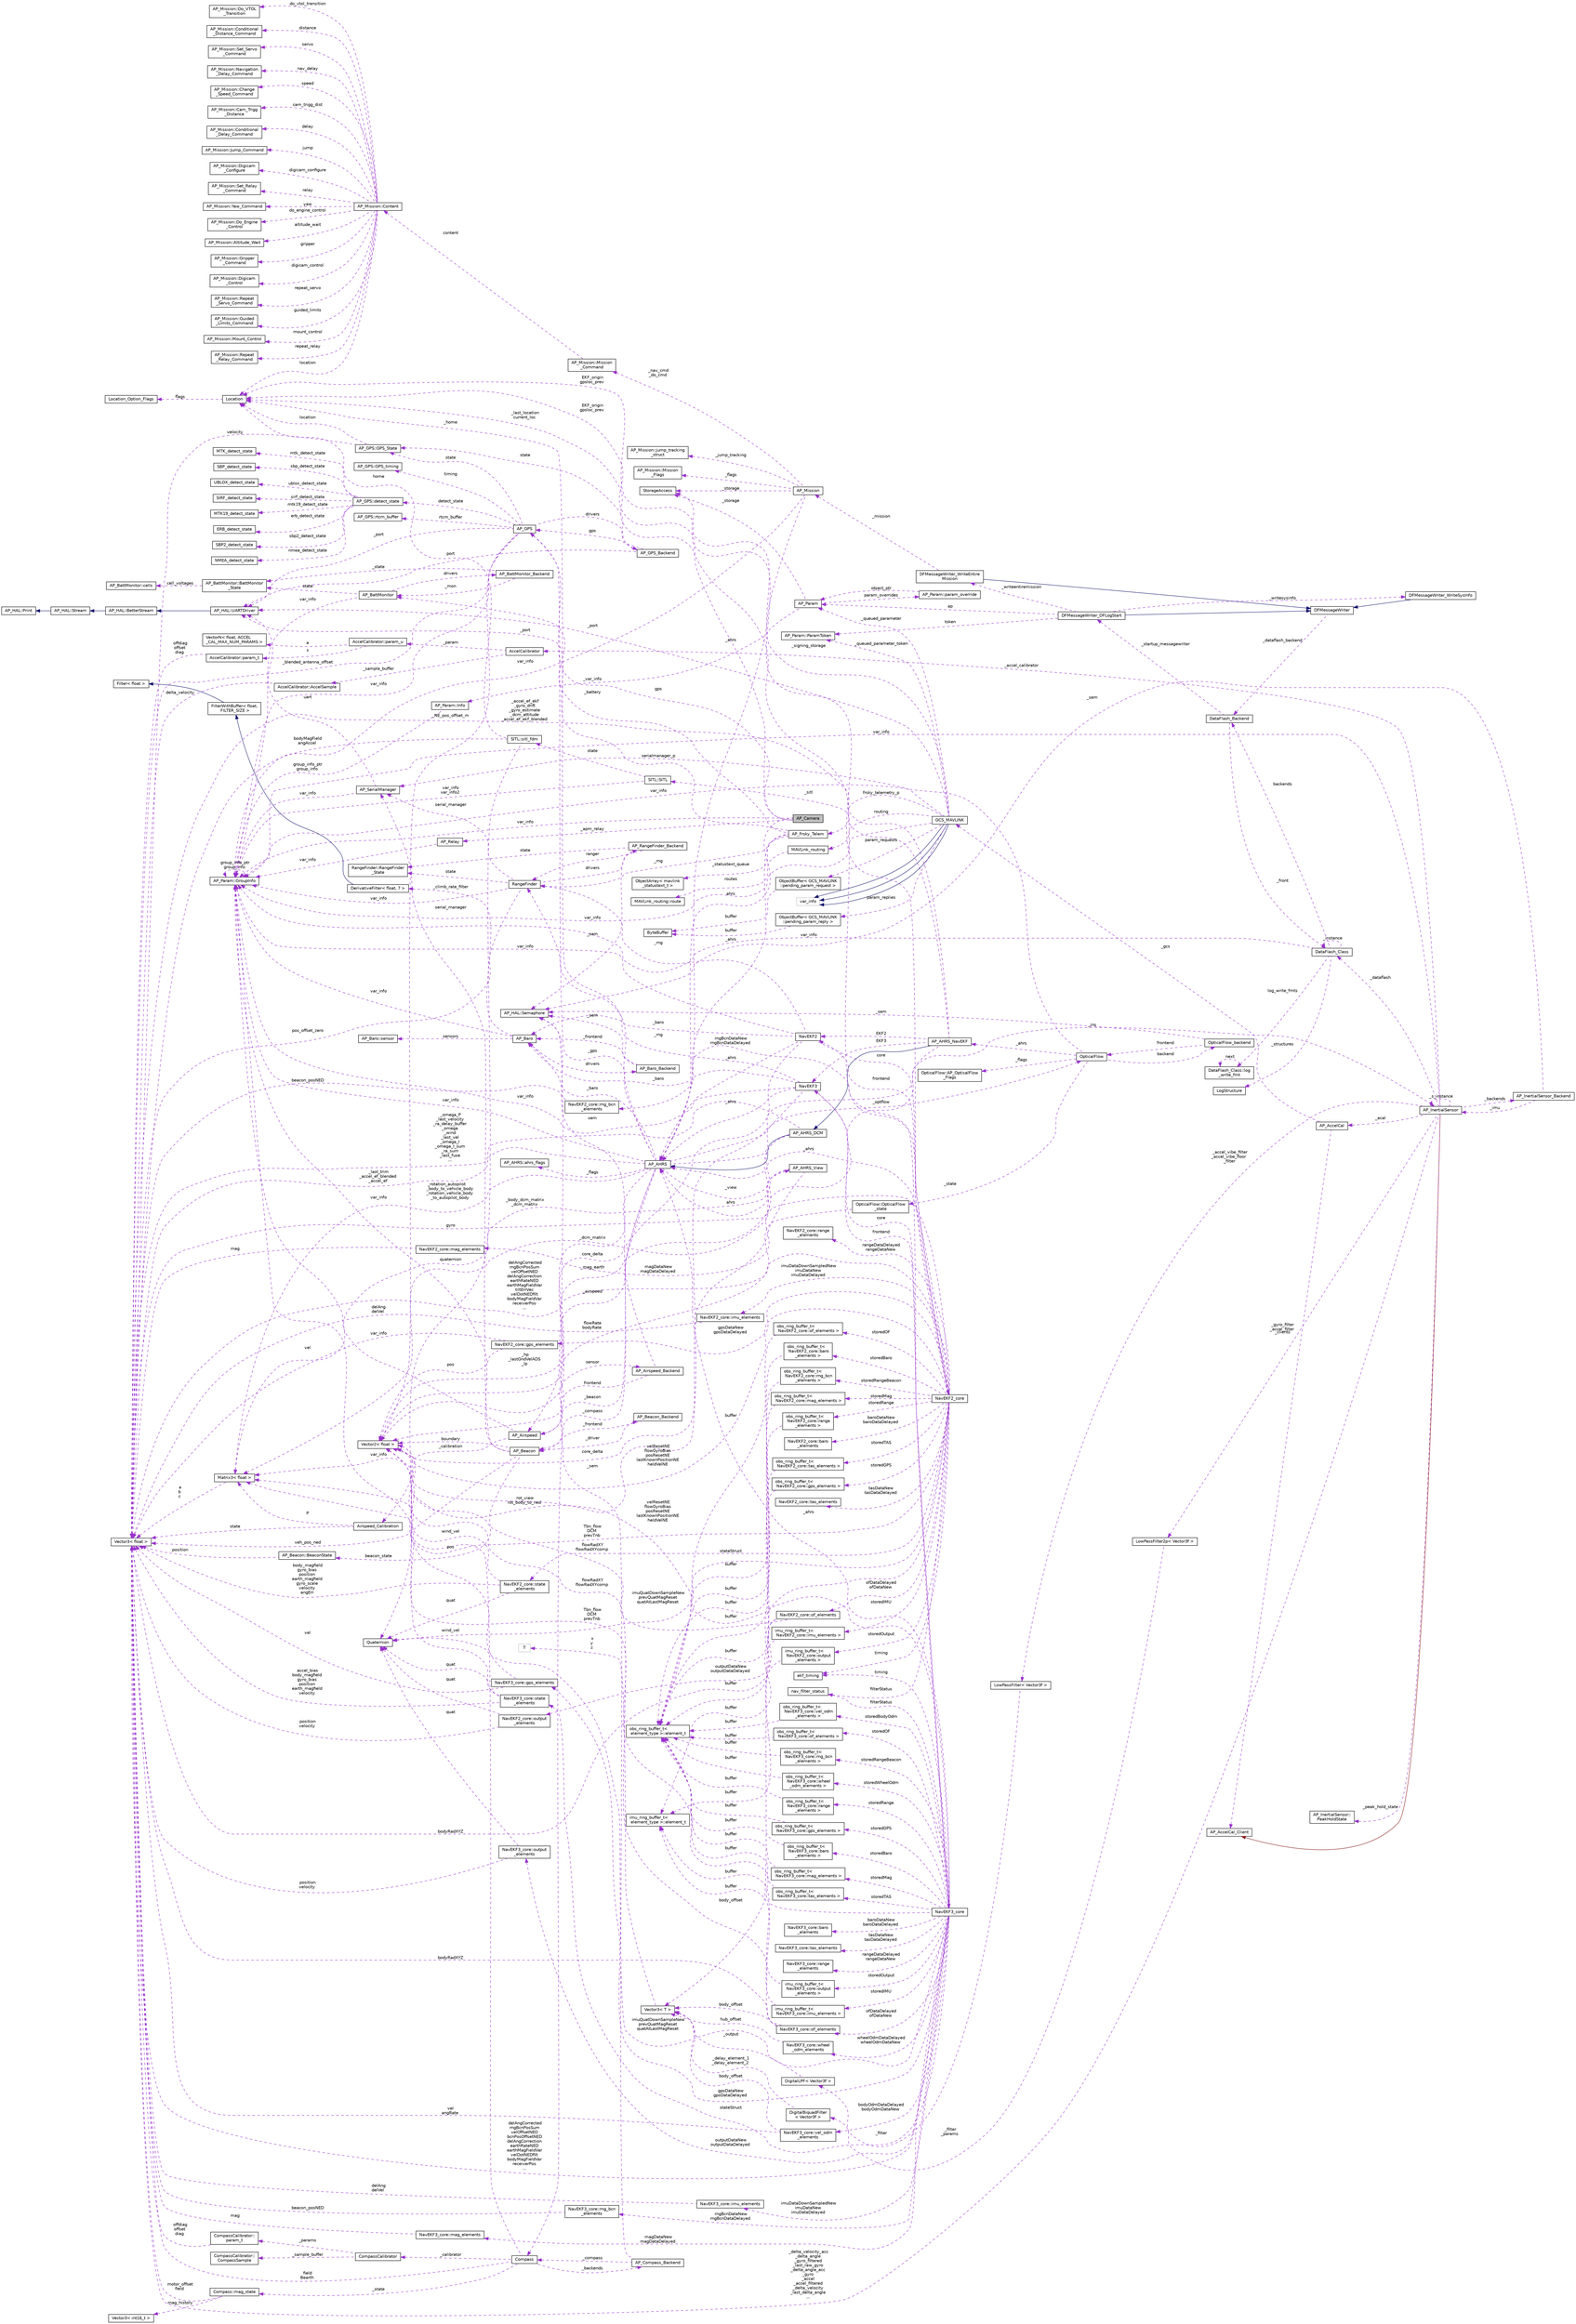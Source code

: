 digraph "AP_Camera"
{
 // INTERACTIVE_SVG=YES
  edge [fontname="Helvetica",fontsize="10",labelfontname="Helvetica",labelfontsize="10"];
  node [fontname="Helvetica",fontsize="10",shape=record];
  rankdir="LR";
  Node1 [label="AP_Camera",height=0.2,width=0.4,color="black", fillcolor="grey75", style="filled", fontcolor="black"];
  Node2 -> Node1 [dir="back",color="darkorchid3",fontsize="10",style="dashed",label=" var_info" ,fontname="Helvetica"];
  Node2 [label="AP_Param::GroupInfo",height=0.2,width=0.4,color="black", fillcolor="white", style="filled",URL="$structAP__Param_1_1GroupInfo.html"];
  Node2 -> Node2 [dir="back",color="darkorchid3",fontsize="10",style="dashed",label=" group_info_ptr\ngroup_info" ,fontname="Helvetica"];
  Node3 -> Node1 [dir="back",color="darkorchid3",fontsize="10",style="dashed",label=" ahrs" ,fontname="Helvetica"];
  Node3 [label="AP_AHRS",height=0.2,width=0.4,color="black", fillcolor="white", style="filled",URL="$classAP__AHRS.html"];
  Node4 -> Node3 [dir="back",color="darkorchid3",fontsize="10",style="dashed",label=" _rotation_autopilot\l_body_to_vehicle_body\n_rotation_vehicle_body\l_to_autopilot_body" ,fontname="Helvetica"];
  Node4 [label="Matrix3\< float \>",height=0.2,width=0.4,color="black", fillcolor="white", style="filled",URL="$classMatrix3.html"];
  Node5 -> Node4 [dir="back",color="darkorchid3",fontsize="10",style="dashed",label=" a\nb\nc" ,fontname="Helvetica"];
  Node5 [label="Vector3\< float \>",height=0.2,width=0.4,color="black", fillcolor="white", style="filled",URL="$classVector3.html"];
  Node6 -> Node3 [dir="back",color="darkorchid3",fontsize="10",style="dashed",label=" _flags" ,fontname="Helvetica"];
  Node6 [label="AP_AHRS::ahrs_flags",height=0.2,width=0.4,color="black", fillcolor="white", style="filled",URL="$structAP__AHRS_1_1ahrs__flags.html"];
  Node7 -> Node3 [dir="back",color="darkorchid3",fontsize="10",style="dashed",label=" _baro" ,fontname="Helvetica"];
  Node7 [label="AP_Baro",height=0.2,width=0.4,color="black", fillcolor="white", style="filled",URL="$classAP__Baro.html"];
  Node8 -> Node7 [dir="back",color="darkorchid3",fontsize="10",style="dashed",label=" sensors" ,fontname="Helvetica"];
  Node8 [label="AP_Baro::sensor",height=0.2,width=0.4,color="black", fillcolor="white", style="filled",URL="$structAP__Baro_1_1sensor.html"];
  Node9 -> Node7 [dir="back",color="darkorchid3",fontsize="10",style="dashed",label=" _climb_rate_filter" ,fontname="Helvetica"];
  Node9 [label="DerivativeFilter\< float, 7 \>",height=0.2,width=0.4,color="black", fillcolor="white", style="filled",URL="$classDerivativeFilter.html"];
  Node10 -> Node9 [dir="back",color="midnightblue",fontsize="10",style="solid",fontname="Helvetica"];
  Node10 [label="FilterWithBuffer\< float,\l FILTER_SIZE \>",height=0.2,width=0.4,color="black", fillcolor="white", style="filled",URL="$classFilterWithBuffer.html"];
  Node11 -> Node10 [dir="back",color="midnightblue",fontsize="10",style="solid",fontname="Helvetica"];
  Node11 [label="Filter\< float \>",height=0.2,width=0.4,color="black", fillcolor="white", style="filled",URL="$classFilter.html"];
  Node2 -> Node7 [dir="back",color="darkorchid3",fontsize="10",style="dashed",label=" var_info" ,fontname="Helvetica"];
  Node12 -> Node7 [dir="back",color="darkorchid3",fontsize="10",style="dashed",label=" drivers" ,fontname="Helvetica"];
  Node12 [label="AP_Baro_Backend",height=0.2,width=0.4,color="black", fillcolor="white", style="filled",URL="$classAP__Baro__Backend.html"];
  Node7 -> Node12 [dir="back",color="darkorchid3",fontsize="10",style="dashed",label=" _frontend" ,fontname="Helvetica"];
  Node13 -> Node12 [dir="back",color="darkorchid3",fontsize="10",style="dashed",label=" _sem" ,fontname="Helvetica"];
  Node13 [label="AP_HAL::Semaphore",height=0.2,width=0.4,color="black", fillcolor="white", style="filled",URL="$classAP__HAL_1_1Semaphore.html"];
  Node14 -> Node3 [dir="back",color="darkorchid3",fontsize="10",style="dashed",label=" _optflow" ,fontname="Helvetica"];
  Node14 [label="OpticalFlow",height=0.2,width=0.4,color="black", fillcolor="white", style="filled",URL="$classOpticalFlow.html"];
  Node15 -> Node14 [dir="back",color="darkorchid3",fontsize="10",style="dashed",label=" _ahrs" ,fontname="Helvetica"];
  Node15 [label="AP_AHRS_NavEKF",height=0.2,width=0.4,color="black", fillcolor="white", style="filled",URL="$classAP__AHRS__NavEKF.html"];
  Node16 -> Node15 [dir="back",color="midnightblue",fontsize="10",style="solid",fontname="Helvetica"];
  Node16 [label="AP_AHRS_DCM",height=0.2,width=0.4,color="black", fillcolor="white", style="filled",URL="$classAP__AHRS__DCM.html"];
  Node3 -> Node16 [dir="back",color="midnightblue",fontsize="10",style="solid",fontname="Helvetica"];
  Node4 -> Node16 [dir="back",color="darkorchid3",fontsize="10",style="dashed",label=" _body_dcm_matrix\n_dcm_matrix" ,fontname="Helvetica"];
  Node5 -> Node16 [dir="back",color="darkorchid3",fontsize="10",style="dashed",label=" _omega_P\n_last_velocity\n_ra_delay_buffer\n_omega\n_wind\n_last_vel\n_omega_I\n_omega_I_sum\n_ra_sum\n_last_fuse\n..." ,fontname="Helvetica"];
  Node17 -> Node16 [dir="back",color="darkorchid3",fontsize="10",style="dashed",label=" _mag_earth" ,fontname="Helvetica"];
  Node17 [label="Vector2\< float \>",height=0.2,width=0.4,color="black", fillcolor="white", style="filled",URL="$structVector2.html"];
  Node4 -> Node15 [dir="back",color="darkorchid3",fontsize="10",style="dashed",label=" _dcm_matrix" ,fontname="Helvetica"];
  Node18 -> Node15 [dir="back",color="darkorchid3",fontsize="10",style="dashed",label=" EKF2" ,fontname="Helvetica"];
  Node18 [label="NavEKF2",height=0.2,width=0.4,color="black", fillcolor="white", style="filled",URL="$classNavEKF2.html"];
  Node7 -> Node18 [dir="back",color="darkorchid3",fontsize="10",style="dashed",label=" _baro" ,fontname="Helvetica"];
  Node2 -> Node18 [dir="back",color="darkorchid3",fontsize="10",style="dashed",label=" var_info" ,fontname="Helvetica"];
  Node17 -> Node18 [dir="back",color="darkorchid3",fontsize="10",style="dashed",label=" core_delta" ,fontname="Helvetica"];
  Node19 -> Node18 [dir="back",color="darkorchid3",fontsize="10",style="dashed",label=" _rng" ,fontname="Helvetica"];
  Node19 [label="RangeFinder",height=0.2,width=0.4,color="black", fillcolor="white", style="filled",URL="$classRangeFinder.html"];
  Node20 -> Node19 [dir="back",color="darkorchid3",fontsize="10",style="dashed",label=" serial_manager" ,fontname="Helvetica"];
  Node20 [label="AP_SerialManager",height=0.2,width=0.4,color="black", fillcolor="white", style="filled",URL="$classAP__SerialManager.html"];
  Node21 -> Node20 [dir="back",color="darkorchid3",fontsize="10",style="dashed",label=" uart" ,fontname="Helvetica"];
  Node21 [label="AP_HAL::UARTDriver",height=0.2,width=0.4,color="black", fillcolor="white", style="filled",URL="$classAP__HAL_1_1UARTDriver.html"];
  Node22 -> Node21 [dir="back",color="midnightblue",fontsize="10",style="solid",fontname="Helvetica"];
  Node22 [label="AP_HAL::BetterStream",height=0.2,width=0.4,color="black", fillcolor="white", style="filled",URL="$classAP__HAL_1_1BetterStream.html"];
  Node23 -> Node22 [dir="back",color="midnightblue",fontsize="10",style="solid",fontname="Helvetica"];
  Node23 [label="AP_HAL::Stream",height=0.2,width=0.4,color="black", fillcolor="white", style="filled",URL="$classAP__HAL_1_1Stream.html"];
  Node24 -> Node23 [dir="back",color="midnightblue",fontsize="10",style="solid",fontname="Helvetica"];
  Node24 [label="AP_HAL::Print",height=0.2,width=0.4,color="black", fillcolor="white", style="filled",URL="$classAP__HAL_1_1Print.html"];
  Node2 -> Node20 [dir="back",color="darkorchid3",fontsize="10",style="dashed",label=" var_info" ,fontname="Helvetica"];
  Node25 -> Node19 [dir="back",color="darkorchid3",fontsize="10",style="dashed",label=" state" ,fontname="Helvetica"];
  Node25 [label="RangeFinder::RangeFinder\l_State",height=0.2,width=0.4,color="black", fillcolor="white", style="filled",URL="$structRangeFinder_1_1RangeFinder__State.html"];
  Node2 -> Node19 [dir="back",color="darkorchid3",fontsize="10",style="dashed",label=" var_info" ,fontname="Helvetica"];
  Node5 -> Node19 [dir="back",color="darkorchid3",fontsize="10",style="dashed",label=" pos_offset_zero" ,fontname="Helvetica"];
  Node26 -> Node19 [dir="back",color="darkorchid3",fontsize="10",style="dashed",label=" drivers" ,fontname="Helvetica"];
  Node26 [label="AP_RangeFinder_Backend",height=0.2,width=0.4,color="black", fillcolor="white", style="filled",URL="$classAP__RangeFinder__Backend.html"];
  Node25 -> Node26 [dir="back",color="darkorchid3",fontsize="10",style="dashed",label=" state" ,fontname="Helvetica"];
  Node13 -> Node26 [dir="back",color="darkorchid3",fontsize="10",style="dashed",label=" _sem" ,fontname="Helvetica"];
  Node19 -> Node26 [dir="back",color="darkorchid3",fontsize="10",style="dashed",label=" ranger" ,fontname="Helvetica"];
  Node3 -> Node18 [dir="back",color="darkorchid3",fontsize="10",style="dashed",label=" _ahrs" ,fontname="Helvetica"];
  Node27 -> Node18 [dir="back",color="darkorchid3",fontsize="10",style="dashed",label=" core" ,fontname="Helvetica"];
  Node27 [label="NavEKF2_core",height=0.2,width=0.4,color="black", fillcolor="white", style="filled",URL="$classNavEKF2__core.html"];
  Node28 -> Node27 [dir="back",color="darkorchid3",fontsize="10",style="dashed",label=" magDataNew\nmagDataDelayed" ,fontname="Helvetica"];
  Node28 [label="NavEKF2_core::mag_elements",height=0.2,width=0.4,color="black", fillcolor="white", style="filled",URL="$structNavEKF2__core_1_1mag__elements.html"];
  Node5 -> Node28 [dir="back",color="darkorchid3",fontsize="10",style="dashed",label=" mag" ,fontname="Helvetica"];
  Node4 -> Node27 [dir="back",color="darkorchid3",fontsize="10",style="dashed",label=" Tbn_flow\nDCM\nprevTnb" ,fontname="Helvetica"];
  Node18 -> Node27 [dir="back",color="darkorchid3",fontsize="10",style="dashed",label=" frontend" ,fontname="Helvetica"];
  Node29 -> Node27 [dir="back",color="darkorchid3",fontsize="10",style="dashed",label=" baroDataNew\nbaroDataDelayed" ,fontname="Helvetica"];
  Node29 [label="NavEKF2_core::baro\l_elements",height=0.2,width=0.4,color="black", fillcolor="white", style="filled",URL="$structNavEKF2__core_1_1baro__elements.html"];
  Node30 -> Node27 [dir="back",color="darkorchid3",fontsize="10",style="dashed",label=" storedIMU" ,fontname="Helvetica"];
  Node30 [label="imu_ring_buffer_t\<\l NavEKF2_core::imu_elements \>",height=0.2,width=0.4,color="black", fillcolor="white", style="filled",URL="$classimu__ring__buffer__t.html"];
  Node31 -> Node30 [dir="back",color="darkorchid3",fontsize="10",style="dashed",label=" buffer" ,fontname="Helvetica"];
  Node31 [label="imu_ring_buffer_t\<\l element_type \>::element_t",height=0.2,width=0.4,color="black", fillcolor="white", style="filled",URL="$structimu__ring__buffer__t_1_1element__t.html"];
  Node32 -> Node27 [dir="back",color="darkorchid3",fontsize="10",style="dashed",label=" rngBcnDataNew\nrngBcnDataDelayed" ,fontname="Helvetica"];
  Node32 [label="NavEKF2_core::rng_bcn\l_elements",height=0.2,width=0.4,color="black", fillcolor="white", style="filled",URL="$structNavEKF2__core_1_1rng__bcn__elements.html"];
  Node5 -> Node32 [dir="back",color="darkorchid3",fontsize="10",style="dashed",label=" beacon_posNED" ,fontname="Helvetica"];
  Node33 -> Node27 [dir="back",color="darkorchid3",fontsize="10",style="dashed",label=" ofDataDelayed\nofDataNew" ,fontname="Helvetica"];
  Node33 [label="NavEKF2_core::of_elements",height=0.2,width=0.4,color="black", fillcolor="white", style="filled",URL="$structNavEKF2__core_1_1of__elements.html"];
  Node5 -> Node33 [dir="back",color="darkorchid3",fontsize="10",style="dashed",label=" bodyRadXYZ" ,fontname="Helvetica"];
  Node34 -> Node33 [dir="back",color="darkorchid3",fontsize="10",style="dashed",label=" body_offset" ,fontname="Helvetica"];
  Node34 [label="Vector3\< T \>",height=0.2,width=0.4,color="black", fillcolor="white", style="filled",URL="$classVector3.html"];
  Node35 -> Node34 [dir="back",color="darkorchid3",fontsize="10",style="dashed",label=" x\ny\nz" ,fontname="Helvetica"];
  Node35 [label="T",height=0.2,width=0.4,color="grey75", fillcolor="white", style="filled"];
  Node17 -> Node33 [dir="back",color="darkorchid3",fontsize="10",style="dashed",label=" flowRadXY\nflowRadXYcomp" ,fontname="Helvetica"];
  Node36 -> Node27 [dir="back",color="darkorchid3",fontsize="10",style="dashed",label=" storedGPS" ,fontname="Helvetica"];
  Node36 [label="obs_ring_buffer_t\<\l NavEKF2_core::gps_elements \>",height=0.2,width=0.4,color="black", fillcolor="white", style="filled",URL="$classobs__ring__buffer__t.html"];
  Node37 -> Node36 [dir="back",color="darkorchid3",fontsize="10",style="dashed",label=" buffer" ,fontname="Helvetica"];
  Node37 [label="obs_ring_buffer_t\<\l element_type \>::element_t",height=0.2,width=0.4,color="black", fillcolor="white", style="filled",URL="$structobs__ring__buffer__t_1_1element__t.html"];
  Node38 -> Node27 [dir="back",color="darkorchid3",fontsize="10",style="dashed",label=" timing" ,fontname="Helvetica"];
  Node38 [label="ekf_timing",height=0.2,width=0.4,color="black", fillcolor="white", style="filled",URL="$structekf__timing.html"];
  Node39 -> Node27 [dir="back",color="darkorchid3",fontsize="10",style="dashed",label=" tasDataNew\ntasDataDelayed" ,fontname="Helvetica"];
  Node39 [label="NavEKF2_core::tas_elements",height=0.2,width=0.4,color="black", fillcolor="white", style="filled",URL="$structNavEKF2__core_1_1tas__elements.html"];
  Node40 -> Node27 [dir="back",color="darkorchid3",fontsize="10",style="dashed",label=" imuQuatDownSampleNew\nprevQuatMagReset\nquatAtLastMagReset" ,fontname="Helvetica"];
  Node40 [label="Quaternion",height=0.2,width=0.4,color="black", fillcolor="white", style="filled",URL="$classQuaternion.html"];
  Node41 -> Node27 [dir="back",color="darkorchid3",fontsize="10",style="dashed",label=" stateStruct" ,fontname="Helvetica"];
  Node41 [label="NavEKF2_core::state\l_elements",height=0.2,width=0.4,color="black", fillcolor="white", style="filled",URL="$structNavEKF2__core_1_1state__elements.html"];
  Node40 -> Node41 [dir="back",color="darkorchid3",fontsize="10",style="dashed",label=" quat" ,fontname="Helvetica"];
  Node5 -> Node41 [dir="back",color="darkorchid3",fontsize="10",style="dashed",label=" body_magfield\ngyro_bias\nposition\nearth_magfield\ngyro_scale\nvelocity\nangErr" ,fontname="Helvetica"];
  Node17 -> Node41 [dir="back",color="darkorchid3",fontsize="10",style="dashed",label=" wind_vel" ,fontname="Helvetica"];
  Node42 -> Node27 [dir="back",color="darkorchid3",fontsize="10",style="dashed",label=" storedOF" ,fontname="Helvetica"];
  Node42 [label="obs_ring_buffer_t\<\l NavEKF2_core::of_elements \>",height=0.2,width=0.4,color="black", fillcolor="white", style="filled",URL="$classobs__ring__buffer__t.html"];
  Node37 -> Node42 [dir="back",color="darkorchid3",fontsize="10",style="dashed",label=" buffer" ,fontname="Helvetica"];
  Node43 -> Node27 [dir="back",color="darkorchid3",fontsize="10",style="dashed",label=" imuDataDownSampledNew\nimuDataNew\nimuDataDelayed" ,fontname="Helvetica"];
  Node43 [label="NavEKF2_core::imu_elements",height=0.2,width=0.4,color="black", fillcolor="white", style="filled",URL="$structNavEKF2__core_1_1imu__elements.html"];
  Node5 -> Node43 [dir="back",color="darkorchid3",fontsize="10",style="dashed",label=" delAng\ndelVel" ,fontname="Helvetica"];
  Node5 -> Node27 [dir="back",color="darkorchid3",fontsize="10",style="dashed",label=" delAngCorrected\nrngBcnPosSum\nvelOffsetNED\ndelAngCorrection\nearthRateNED\nearthMagFieldVar\ntiltErrVec\nvelDotNEDfilt\nbodyMagFieldVar\nreceiverPos\n..." ,fontname="Helvetica"];
  Node44 -> Node27 [dir="back",color="darkorchid3",fontsize="10",style="dashed",label=" filterStatus" ,fontname="Helvetica"];
  Node44 [label="nav_filter_status",height=0.2,width=0.4,color="black", fillcolor="white", style="filled",URL="$unionnav__filter__status.html"];
  Node45 -> Node27 [dir="back",color="darkorchid3",fontsize="10",style="dashed",label=" outputDataNew\noutputDataDelayed" ,fontname="Helvetica"];
  Node45 [label="NavEKF2_core::output\l_elements",height=0.2,width=0.4,color="black", fillcolor="white", style="filled",URL="$structNavEKF2__core_1_1output__elements.html"];
  Node40 -> Node45 [dir="back",color="darkorchid3",fontsize="10",style="dashed",label=" quat" ,fontname="Helvetica"];
  Node5 -> Node45 [dir="back",color="darkorchid3",fontsize="10",style="dashed",label=" position\nvelocity" ,fontname="Helvetica"];
  Node46 -> Node27 [dir="back",color="darkorchid3",fontsize="10",style="dashed",label=" gpsDataNew\ngpsDataDelayed" ,fontname="Helvetica"];
  Node46 [label="NavEKF2_core::gps_elements",height=0.2,width=0.4,color="black", fillcolor="white", style="filled",URL="$structNavEKF2__core_1_1gps__elements.html"];
  Node5 -> Node46 [dir="back",color="darkorchid3",fontsize="10",style="dashed",label=" vel" ,fontname="Helvetica"];
  Node17 -> Node46 [dir="back",color="darkorchid3",fontsize="10",style="dashed",label=" pos" ,fontname="Helvetica"];
  Node17 -> Node27 [dir="back",color="darkorchid3",fontsize="10",style="dashed",label=" velResetNE\nflowGyroBias\nposResetNE\nlastKnownPositionNE\nheldVelNE" ,fontname="Helvetica"];
  Node47 -> Node27 [dir="back",color="darkorchid3",fontsize="10",style="dashed",label=" storedBaro" ,fontname="Helvetica"];
  Node47 [label="obs_ring_buffer_t\<\l NavEKF2_core::baro\l_elements \>",height=0.2,width=0.4,color="black", fillcolor="white", style="filled",URL="$classobs__ring__buffer__t.html"];
  Node37 -> Node47 [dir="back",color="darkorchid3",fontsize="10",style="dashed",label=" buffer" ,fontname="Helvetica"];
  Node48 -> Node27 [dir="back",color="darkorchid3",fontsize="10",style="dashed",label=" storedRangeBeacon" ,fontname="Helvetica"];
  Node48 [label="obs_ring_buffer_t\<\l NavEKF2_core::rng_bcn\l_elements \>",height=0.2,width=0.4,color="black", fillcolor="white", style="filled",URL="$classobs__ring__buffer__t.html"];
  Node37 -> Node48 [dir="back",color="darkorchid3",fontsize="10",style="dashed",label=" buffer" ,fontname="Helvetica"];
  Node49 -> Node27 [dir="back",color="darkorchid3",fontsize="10",style="dashed",label=" storedRange" ,fontname="Helvetica"];
  Node49 [label="obs_ring_buffer_t\<\l NavEKF2_core::range\l_elements \>",height=0.2,width=0.4,color="black", fillcolor="white", style="filled",URL="$classobs__ring__buffer__t.html"];
  Node37 -> Node49 [dir="back",color="darkorchid3",fontsize="10",style="dashed",label=" buffer" ,fontname="Helvetica"];
  Node50 -> Node27 [dir="back",color="darkorchid3",fontsize="10",style="dashed",label=" storedTAS" ,fontname="Helvetica"];
  Node50 [label="obs_ring_buffer_t\<\l NavEKF2_core::tas_elements \>",height=0.2,width=0.4,color="black", fillcolor="white", style="filled",URL="$classobs__ring__buffer__t.html"];
  Node37 -> Node50 [dir="back",color="darkorchid3",fontsize="10",style="dashed",label=" buffer" ,fontname="Helvetica"];
  Node3 -> Node27 [dir="back",color="darkorchid3",fontsize="10",style="dashed",label=" _ahrs" ,fontname="Helvetica"];
  Node51 -> Node27 [dir="back",color="darkorchid3",fontsize="10",style="dashed",label=" storedMag" ,fontname="Helvetica"];
  Node51 [label="obs_ring_buffer_t\<\l NavEKF2_core::mag_elements \>",height=0.2,width=0.4,color="black", fillcolor="white", style="filled",URL="$classobs__ring__buffer__t.html"];
  Node37 -> Node51 [dir="back",color="darkorchid3",fontsize="10",style="dashed",label=" buffer" ,fontname="Helvetica"];
  Node52 -> Node27 [dir="back",color="darkorchid3",fontsize="10",style="dashed",label=" rangeDataDelayed\nrangeDataNew" ,fontname="Helvetica"];
  Node52 [label="NavEKF2_core::range\l_elements",height=0.2,width=0.4,color="black", fillcolor="white", style="filled",URL="$structNavEKF2__core_1_1range__elements.html"];
  Node53 -> Node27 [dir="back",color="darkorchid3",fontsize="10",style="dashed",label=" EKF_origin\ngpsloc_prev" ,fontname="Helvetica"];
  Node53 [label="Location",height=0.2,width=0.4,color="black", fillcolor="white", style="filled",URL="$structLocation.html"];
  Node54 -> Node53 [dir="back",color="darkorchid3",fontsize="10",style="dashed",label=" flags" ,fontname="Helvetica"];
  Node54 [label="Location_Option_Flags",height=0.2,width=0.4,color="black", fillcolor="white", style="filled",URL="$structLocation__Option__Flags.html"];
  Node55 -> Node27 [dir="back",color="darkorchid3",fontsize="10",style="dashed",label=" storedOutput" ,fontname="Helvetica"];
  Node55 [label="imu_ring_buffer_t\<\l NavEKF2_core::output\l_elements \>",height=0.2,width=0.4,color="black", fillcolor="white", style="filled",URL="$classimu__ring__buffer__t.html"];
  Node31 -> Node55 [dir="back",color="darkorchid3",fontsize="10",style="dashed",label=" buffer" ,fontname="Helvetica"];
  Node56 -> Node15 [dir="back",color="darkorchid3",fontsize="10",style="dashed",label=" EKF3" ,fontname="Helvetica"];
  Node56 [label="NavEKF3",height=0.2,width=0.4,color="black", fillcolor="white", style="filled",URL="$classNavEKF3.html"];
  Node57 -> Node56 [dir="back",color="darkorchid3",fontsize="10",style="dashed",label=" core" ,fontname="Helvetica"];
  Node57 [label="NavEKF3_core",height=0.2,width=0.4,color="black", fillcolor="white", style="filled",URL="$classNavEKF3__core.html"];
  Node58 -> Node57 [dir="back",color="darkorchid3",fontsize="10",style="dashed",label=" storedMag" ,fontname="Helvetica"];
  Node58 [label="obs_ring_buffer_t\<\l NavEKF3_core::mag_elements \>",height=0.2,width=0.4,color="black", fillcolor="white", style="filled",URL="$classobs__ring__buffer__t.html"];
  Node37 -> Node58 [dir="back",color="darkorchid3",fontsize="10",style="dashed",label=" buffer" ,fontname="Helvetica"];
  Node59 -> Node57 [dir="back",color="darkorchid3",fontsize="10",style="dashed",label=" outputDataNew\noutputDataDelayed" ,fontname="Helvetica"];
  Node59 [label="NavEKF3_core::output\l_elements",height=0.2,width=0.4,color="black", fillcolor="white", style="filled",URL="$structNavEKF3__core_1_1output__elements.html"];
  Node40 -> Node59 [dir="back",color="darkorchid3",fontsize="10",style="dashed",label=" quat" ,fontname="Helvetica"];
  Node5 -> Node59 [dir="back",color="darkorchid3",fontsize="10",style="dashed",label=" position\nvelocity" ,fontname="Helvetica"];
  Node60 -> Node57 [dir="back",color="darkorchid3",fontsize="10",style="dashed",label=" gpsDataNew\ngpsDataDelayed" ,fontname="Helvetica"];
  Node60 [label="NavEKF3_core::gps_elements",height=0.2,width=0.4,color="black", fillcolor="white", style="filled",URL="$structNavEKF3__core_1_1gps__elements.html"];
  Node5 -> Node60 [dir="back",color="darkorchid3",fontsize="10",style="dashed",label=" vel" ,fontname="Helvetica"];
  Node17 -> Node60 [dir="back",color="darkorchid3",fontsize="10",style="dashed",label=" pos" ,fontname="Helvetica"];
  Node4 -> Node57 [dir="back",color="darkorchid3",fontsize="10",style="dashed",label=" Tbn_flow\nDCM\nprevTnb" ,fontname="Helvetica"];
  Node56 -> Node57 [dir="back",color="darkorchid3",fontsize="10",style="dashed",label=" frontend" ,fontname="Helvetica"];
  Node61 -> Node57 [dir="back",color="darkorchid3",fontsize="10",style="dashed",label=" storedOF" ,fontname="Helvetica"];
  Node61 [label="obs_ring_buffer_t\<\l NavEKF3_core::of_elements \>",height=0.2,width=0.4,color="black", fillcolor="white", style="filled",URL="$classobs__ring__buffer__t.html"];
  Node37 -> Node61 [dir="back",color="darkorchid3",fontsize="10",style="dashed",label=" buffer" ,fontname="Helvetica"];
  Node38 -> Node57 [dir="back",color="darkorchid3",fontsize="10",style="dashed",label=" timing" ,fontname="Helvetica"];
  Node62 -> Node57 [dir="back",color="darkorchid3",fontsize="10",style="dashed",label=" wheelOdmDataDelayed\nwheelOdmDataNew" ,fontname="Helvetica"];
  Node62 [label="NavEKF3_core::wheel\l_odm_elements",height=0.2,width=0.4,color="black", fillcolor="white", style="filled",URL="$structNavEKF3__core_1_1wheel__odm__elements.html"];
  Node34 -> Node62 [dir="back",color="darkorchid3",fontsize="10",style="dashed",label=" hub_offset" ,fontname="Helvetica"];
  Node63 -> Node57 [dir="back",color="darkorchid3",fontsize="10",style="dashed",label=" bodyOdmDataDelayed\nbodyOdmDataNew" ,fontname="Helvetica"];
  Node63 [label="NavEKF3_core::vel_odm\l_elements",height=0.2,width=0.4,color="black", fillcolor="white", style="filled",URL="$structNavEKF3__core_1_1vel__odm__elements.html"];
  Node5 -> Node63 [dir="back",color="darkorchid3",fontsize="10",style="dashed",label=" vel\nangRate" ,fontname="Helvetica"];
  Node34 -> Node63 [dir="back",color="darkorchid3",fontsize="10",style="dashed",label=" body_offset" ,fontname="Helvetica"];
  Node40 -> Node57 [dir="back",color="darkorchid3",fontsize="10",style="dashed",label=" imuQuatDownSampleNew\nprevQuatMagReset\nquatAtLastMagReset" ,fontname="Helvetica"];
  Node64 -> Node57 [dir="back",color="darkorchid3",fontsize="10",style="dashed",label=" storedWheelOdm" ,fontname="Helvetica"];
  Node64 [label="obs_ring_buffer_t\<\l NavEKF3_core::wheel\l_odm_elements \>",height=0.2,width=0.4,color="black", fillcolor="white", style="filled",URL="$classobs__ring__buffer__t.html"];
  Node37 -> Node64 [dir="back",color="darkorchid3",fontsize="10",style="dashed",label=" buffer" ,fontname="Helvetica"];
  Node5 -> Node57 [dir="back",color="darkorchid3",fontsize="10",style="dashed",label=" delAngCorrected\nrngBcnPosSum\nvelOffsetNED\nbcnPosOffsetNED\ndelAngCorrection\nearthRateNED\nearthMagFieldVar\nvelDotNEDfilt\nbodyMagFieldVar\nreceiverPos\n..." ,fontname="Helvetica"];
  Node44 -> Node57 [dir="back",color="darkorchid3",fontsize="10",style="dashed",label=" filterStatus" ,fontname="Helvetica"];
  Node65 -> Node57 [dir="back",color="darkorchid3",fontsize="10",style="dashed",label=" magDataNew\nmagDataDelayed" ,fontname="Helvetica"];
  Node65 [label="NavEKF3_core::mag_elements",height=0.2,width=0.4,color="black", fillcolor="white", style="filled",URL="$structNavEKF3__core_1_1mag__elements.html"];
  Node5 -> Node65 [dir="back",color="darkorchid3",fontsize="10",style="dashed",label=" mag" ,fontname="Helvetica"];
  Node17 -> Node57 [dir="back",color="darkorchid3",fontsize="10",style="dashed",label=" velResetNE\nflowGyroBias\nposResetNE\nlastKnownPositionNE\nheldVelNE" ,fontname="Helvetica"];
  Node66 -> Node57 [dir="back",color="darkorchid3",fontsize="10",style="dashed",label=" storedGPS" ,fontname="Helvetica"];
  Node66 [label="obs_ring_buffer_t\<\l NavEKF3_core::gps_elements \>",height=0.2,width=0.4,color="black", fillcolor="white", style="filled",URL="$classobs__ring__buffer__t.html"];
  Node37 -> Node66 [dir="back",color="darkorchid3",fontsize="10",style="dashed",label=" buffer" ,fontname="Helvetica"];
  Node67 -> Node57 [dir="back",color="darkorchid3",fontsize="10",style="dashed",label=" stateStruct" ,fontname="Helvetica"];
  Node67 [label="NavEKF3_core::state\l_elements",height=0.2,width=0.4,color="black", fillcolor="white", style="filled",URL="$structNavEKF3__core_1_1state__elements.html"];
  Node40 -> Node67 [dir="back",color="darkorchid3",fontsize="10",style="dashed",label=" quat" ,fontname="Helvetica"];
  Node5 -> Node67 [dir="back",color="darkorchid3",fontsize="10",style="dashed",label=" accel_bias\nbody_magfield\ngyro_bias\nposition\nearth_magfield\nvelocity" ,fontname="Helvetica"];
  Node17 -> Node67 [dir="back",color="darkorchid3",fontsize="10",style="dashed",label=" wind_vel" ,fontname="Helvetica"];
  Node68 -> Node57 [dir="back",color="darkorchid3",fontsize="10",style="dashed",label=" storedRange" ,fontname="Helvetica"];
  Node68 [label="obs_ring_buffer_t\<\l NavEKF3_core::range\l_elements \>",height=0.2,width=0.4,color="black", fillcolor="white", style="filled",URL="$classobs__ring__buffer__t.html"];
  Node37 -> Node68 [dir="back",color="darkorchid3",fontsize="10",style="dashed",label=" buffer" ,fontname="Helvetica"];
  Node69 -> Node57 [dir="back",color="darkorchid3",fontsize="10",style="dashed",label=" rngBcnDataNew\nrngBcnDataDelayed" ,fontname="Helvetica"];
  Node69 [label="NavEKF3_core::rng_bcn\l_elements",height=0.2,width=0.4,color="black", fillcolor="white", style="filled",URL="$structNavEKF3__core_1_1rng__bcn__elements.html"];
  Node5 -> Node69 [dir="back",color="darkorchid3",fontsize="10",style="dashed",label=" beacon_posNED" ,fontname="Helvetica"];
  Node70 -> Node57 [dir="back",color="darkorchid3",fontsize="10",style="dashed",label=" baroDataNew\nbaroDataDelayed" ,fontname="Helvetica"];
  Node70 [label="NavEKF3_core::baro\l_elements",height=0.2,width=0.4,color="black", fillcolor="white", style="filled",URL="$structNavEKF3__core_1_1baro__elements.html"];
  Node3 -> Node57 [dir="back",color="darkorchid3",fontsize="10",style="dashed",label=" _ahrs" ,fontname="Helvetica"];
  Node71 -> Node57 [dir="back",color="darkorchid3",fontsize="10",style="dashed",label=" storedBaro" ,fontname="Helvetica"];
  Node71 [label="obs_ring_buffer_t\<\l NavEKF3_core::baro\l_elements \>",height=0.2,width=0.4,color="black", fillcolor="white", style="filled",URL="$classobs__ring__buffer__t.html"];
  Node37 -> Node71 [dir="back",color="darkorchid3",fontsize="10",style="dashed",label=" buffer" ,fontname="Helvetica"];
  Node53 -> Node57 [dir="back",color="darkorchid3",fontsize="10",style="dashed",label=" EKF_origin\ngpsloc_prev" ,fontname="Helvetica"];
  Node72 -> Node57 [dir="back",color="darkorchid3",fontsize="10",style="dashed",label=" tasDataNew\ntasDataDelayed" ,fontname="Helvetica"];
  Node72 [label="NavEKF3_core::tas_elements",height=0.2,width=0.4,color="black", fillcolor="white", style="filled",URL="$structNavEKF3__core_1_1tas__elements.html"];
  Node73 -> Node57 [dir="back",color="darkorchid3",fontsize="10",style="dashed",label=" storedIMU" ,fontname="Helvetica"];
  Node73 [label="imu_ring_buffer_t\<\l NavEKF3_core::imu_elements \>",height=0.2,width=0.4,color="black", fillcolor="white", style="filled",URL="$classimu__ring__buffer__t.html"];
  Node31 -> Node73 [dir="back",color="darkorchid3",fontsize="10",style="dashed",label=" buffer" ,fontname="Helvetica"];
  Node74 -> Node57 [dir="back",color="darkorchid3",fontsize="10",style="dashed",label=" storedRangeBeacon" ,fontname="Helvetica"];
  Node74 [label="obs_ring_buffer_t\<\l NavEKF3_core::rng_bcn\l_elements \>",height=0.2,width=0.4,color="black", fillcolor="white", style="filled",URL="$classobs__ring__buffer__t.html"];
  Node37 -> Node74 [dir="back",color="darkorchid3",fontsize="10",style="dashed",label=" buffer" ,fontname="Helvetica"];
  Node75 -> Node57 [dir="back",color="darkorchid3",fontsize="10",style="dashed",label=" storedBodyOdm" ,fontname="Helvetica"];
  Node75 [label="obs_ring_buffer_t\<\l NavEKF3_core::vel_odm\l_elements \>",height=0.2,width=0.4,color="black", fillcolor="white", style="filled",URL="$classobs__ring__buffer__t.html"];
  Node37 -> Node75 [dir="back",color="darkorchid3",fontsize="10",style="dashed",label=" buffer" ,fontname="Helvetica"];
  Node76 -> Node57 [dir="back",color="darkorchid3",fontsize="10",style="dashed",label=" ofDataDelayed\nofDataNew" ,fontname="Helvetica"];
  Node76 [label="NavEKF3_core::of_elements",height=0.2,width=0.4,color="black", fillcolor="white", style="filled",URL="$structNavEKF3__core_1_1of__elements.html"];
  Node5 -> Node76 [dir="back",color="darkorchid3",fontsize="10",style="dashed",label=" bodyRadXYZ" ,fontname="Helvetica"];
  Node34 -> Node76 [dir="back",color="darkorchid3",fontsize="10",style="dashed",label=" body_offset" ,fontname="Helvetica"];
  Node17 -> Node76 [dir="back",color="darkorchid3",fontsize="10",style="dashed",label=" flowRadXY\nflowRadXYcomp" ,fontname="Helvetica"];
  Node77 -> Node57 [dir="back",color="darkorchid3",fontsize="10",style="dashed",label=" rangeDataDelayed\nrangeDataNew" ,fontname="Helvetica"];
  Node77 [label="NavEKF3_core::range\l_elements",height=0.2,width=0.4,color="black", fillcolor="white", style="filled",URL="$structNavEKF3__core_1_1range__elements.html"];
  Node78 -> Node57 [dir="back",color="darkorchid3",fontsize="10",style="dashed",label=" imuDataDownSampledNew\nimuDataNew\nimuDataDelayed" ,fontname="Helvetica"];
  Node78 [label="NavEKF3_core::imu_elements",height=0.2,width=0.4,color="black", fillcolor="white", style="filled",URL="$structNavEKF3__core_1_1imu__elements.html"];
  Node5 -> Node78 [dir="back",color="darkorchid3",fontsize="10",style="dashed",label=" delAng\ndelVel" ,fontname="Helvetica"];
  Node79 -> Node57 [dir="back",color="darkorchid3",fontsize="10",style="dashed",label=" storedOutput" ,fontname="Helvetica"];
  Node79 [label="imu_ring_buffer_t\<\l NavEKF3_core::output\l_elements \>",height=0.2,width=0.4,color="black", fillcolor="white", style="filled",URL="$classimu__ring__buffer__t.html"];
  Node31 -> Node79 [dir="back",color="darkorchid3",fontsize="10",style="dashed",label=" buffer" ,fontname="Helvetica"];
  Node80 -> Node57 [dir="back",color="darkorchid3",fontsize="10",style="dashed",label=" storedTAS" ,fontname="Helvetica"];
  Node80 [label="obs_ring_buffer_t\<\l NavEKF3_core::tas_elements \>",height=0.2,width=0.4,color="black", fillcolor="white", style="filled",URL="$classobs__ring__buffer__t.html"];
  Node37 -> Node80 [dir="back",color="darkorchid3",fontsize="10",style="dashed",label=" buffer" ,fontname="Helvetica"];
  Node7 -> Node56 [dir="back",color="darkorchid3",fontsize="10",style="dashed",label=" _baro" ,fontname="Helvetica"];
  Node2 -> Node56 [dir="back",color="darkorchid3",fontsize="10",style="dashed",label=" var_info" ,fontname="Helvetica"];
  Node17 -> Node56 [dir="back",color="darkorchid3",fontsize="10",style="dashed",label=" core_delta" ,fontname="Helvetica"];
  Node19 -> Node56 [dir="back",color="darkorchid3",fontsize="10",style="dashed",label=" _rng" ,fontname="Helvetica"];
  Node3 -> Node56 [dir="back",color="darkorchid3",fontsize="10",style="dashed",label=" _ahrs" ,fontname="Helvetica"];
  Node81 -> Node15 [dir="back",color="darkorchid3",fontsize="10",style="dashed",label=" _sitl" ,fontname="Helvetica"];
  Node81 [label="SITL::SITL",height=0.2,width=0.4,color="black", fillcolor="white", style="filled",URL="$classSITL_1_1SITL.html"];
  Node2 -> Node81 [dir="back",color="darkorchid3",fontsize="10",style="dashed",label=" var_info\nvar_info2" ,fontname="Helvetica"];
  Node82 -> Node81 [dir="back",color="darkorchid3",fontsize="10",style="dashed",label=" state" ,fontname="Helvetica"];
  Node82 [label="SITL::sitl_fdm",height=0.2,width=0.4,color="black", fillcolor="white", style="filled",URL="$structSITL_1_1sitl__fdm.html"];
  Node40 -> Node82 [dir="back",color="darkorchid3",fontsize="10",style="dashed",label=" quaternion" ,fontname="Helvetica"];
  Node5 -> Node82 [dir="back",color="darkorchid3",fontsize="10",style="dashed",label=" bodyMagField\nangAccel" ,fontname="Helvetica"];
  Node53 -> Node82 [dir="back",color="darkorchid3",fontsize="10",style="dashed",label=" home" ,fontname="Helvetica"];
  Node5 -> Node15 [dir="back",color="darkorchid3",fontsize="10",style="dashed",label=" _accel_ef_ekf\n_gyro_drift\n_gyro_estimate\n_dcm_attitude\n_accel_ef_ekf_blended" ,fontname="Helvetica"];
  Node2 -> Node14 [dir="back",color="darkorchid3",fontsize="10",style="dashed",label=" var_info" ,fontname="Helvetica"];
  Node83 -> Node14 [dir="back",color="darkorchid3",fontsize="10",style="dashed",label=" _state" ,fontname="Helvetica"];
  Node83 [label="OpticalFlow::OpticalFlow\l_state",height=0.2,width=0.4,color="black", fillcolor="white", style="filled",URL="$structOpticalFlow_1_1OpticalFlow__state.html"];
  Node17 -> Node83 [dir="back",color="darkorchid3",fontsize="10",style="dashed",label=" flowRate\nbodyRate" ,fontname="Helvetica"];
  Node84 -> Node14 [dir="back",color="darkorchid3",fontsize="10",style="dashed",label=" backend" ,fontname="Helvetica"];
  Node84 [label="OpticalFlow_backend",height=0.2,width=0.4,color="black", fillcolor="white", style="filled",URL="$classOpticalFlow__backend.html"];
  Node14 -> Node84 [dir="back",color="darkorchid3",fontsize="10",style="dashed",label=" frontend" ,fontname="Helvetica"];
  Node13 -> Node84 [dir="back",color="darkorchid3",fontsize="10",style="dashed",label=" _sem" ,fontname="Helvetica"];
  Node85 -> Node14 [dir="back",color="darkorchid3",fontsize="10",style="dashed",label=" _flags" ,fontname="Helvetica"];
  Node85 [label="OpticalFlow::AP_OpticalFlow\l_Flags",height=0.2,width=0.4,color="black", fillcolor="white", style="filled",URL="$structOpticalFlow_1_1AP__OpticalFlow__Flags.html"];
  Node2 -> Node3 [dir="back",color="darkorchid3",fontsize="10",style="dashed",label=" var_info" ,fontname="Helvetica"];
  Node86 -> Node3 [dir="back",color="darkorchid3",fontsize="10",style="dashed",label=" _view" ,fontname="Helvetica"];
  Node86 [label="AP_AHRS_View",height=0.2,width=0.4,color="black", fillcolor="white", style="filled",URL="$classAP__AHRS__View.html"];
  Node4 -> Node86 [dir="back",color="darkorchid3",fontsize="10",style="dashed",label=" rot_view\nrot_body_to_ned" ,fontname="Helvetica"];
  Node5 -> Node86 [dir="back",color="darkorchid3",fontsize="10",style="dashed",label=" gyro" ,fontname="Helvetica"];
  Node3 -> Node86 [dir="back",color="darkorchid3",fontsize="10",style="dashed",label=" ahrs" ,fontname="Helvetica"];
  Node5 -> Node3 [dir="back",color="darkorchid3",fontsize="10",style="dashed",label=" _last_trim\n_accel_ef_blended\n_accel_ef" ,fontname="Helvetica"];
  Node87 -> Node3 [dir="back",color="darkorchid3",fontsize="10",style="dashed",label=" _ins" ,fontname="Helvetica"];
  Node87 [label="AP_InertialSensor",height=0.2,width=0.4,color="black", fillcolor="white", style="filled",URL="$classAP__InertialSensor.html"];
  Node88 -> Node87 [dir="back",color="firebrick4",fontsize="10",style="solid",fontname="Helvetica"];
  Node88 [label="AP_AccelCal_Client",height=0.2,width=0.4,color="black", fillcolor="white", style="filled",URL="$classAP__AccelCal__Client.html"];
  Node89 -> Node87 [dir="back",color="darkorchid3",fontsize="10",style="dashed",label=" _peak_hold_state" ,fontname="Helvetica"];
  Node89 [label="AP_InertialSensor::\lPeakHoldState",height=0.2,width=0.4,color="black", fillcolor="white", style="filled",URL="$structAP__InertialSensor_1_1PeakHoldState.html"];
  Node90 -> Node87 [dir="back",color="darkorchid3",fontsize="10",style="dashed",label=" _accel_vibe_filter\n_accel_vibe_floor\l_filter" ,fontname="Helvetica"];
  Node90 [label="LowPassFilter\< Vector3f \>",height=0.2,width=0.4,color="black", fillcolor="white", style="filled",URL="$classLowPassFilter.html"];
  Node91 -> Node90 [dir="back",color="darkorchid3",fontsize="10",style="dashed",label=" _filter" ,fontname="Helvetica"];
  Node91 [label="DigitalLPF\< Vector3f \>",height=0.2,width=0.4,color="black", fillcolor="white", style="filled",URL="$classDigitalLPF.html"];
  Node34 -> Node91 [dir="back",color="darkorchid3",fontsize="10",style="dashed",label=" _output" ,fontname="Helvetica"];
  Node92 -> Node87 [dir="back",color="darkorchid3",fontsize="10",style="dashed",label=" _backends" ,fontname="Helvetica"];
  Node92 [label="AP_InertialSensor_Backend",height=0.2,width=0.4,color="black", fillcolor="white", style="filled",URL="$classAP__InertialSensor__Backend.html"];
  Node13 -> Node92 [dir="back",color="darkorchid3",fontsize="10",style="dashed",label=" _sem" ,fontname="Helvetica"];
  Node87 -> Node92 [dir="back",color="darkorchid3",fontsize="10",style="dashed",label=" _imu" ,fontname="Helvetica"];
  Node93 -> Node87 [dir="back",color="darkorchid3",fontsize="10",style="dashed",label=" _gyro_filter\n_accel_filter" ,fontname="Helvetica"];
  Node93 [label="LowPassFilter2p\< Vector3f \>",height=0.2,width=0.4,color="black", fillcolor="white", style="filled",URL="$classLowPassFilter2p.html"];
  Node94 -> Node93 [dir="back",color="darkorchid3",fontsize="10",style="dashed",label=" _filter\n_params" ,fontname="Helvetica"];
  Node94 [label="DigitalBiquadFilter\l\< Vector3f \>",height=0.2,width=0.4,color="black", fillcolor="white", style="filled",URL="$classDigitalBiquadFilter.html"];
  Node34 -> Node94 [dir="back",color="darkorchid3",fontsize="10",style="dashed",label=" _delay_element_1\n_delay_element_2" ,fontname="Helvetica"];
  Node95 -> Node87 [dir="back",color="darkorchid3",fontsize="10",style="dashed",label=" _accel_calibrator" ,fontname="Helvetica"];
  Node95 [label="AccelCalibrator",height=0.2,width=0.4,color="black", fillcolor="white", style="filled",URL="$classAccelCalibrator.html"];
  Node96 -> Node95 [dir="back",color="darkorchid3",fontsize="10",style="dashed",label=" _param" ,fontname="Helvetica"];
  Node96 [label="AccelCalibrator::param_u",height=0.2,width=0.4,color="black", fillcolor="white", style="filled",URL="$unionAccelCalibrator_1_1param__u.html"];
  Node97 -> Node96 [dir="back",color="darkorchid3",fontsize="10",style="dashed",label=" s" ,fontname="Helvetica"];
  Node97 [label="AccelCalibrator::param_t",height=0.2,width=0.4,color="black", fillcolor="white", style="filled",URL="$structAccelCalibrator_1_1param__t.html"];
  Node5 -> Node97 [dir="back",color="darkorchid3",fontsize="10",style="dashed",label=" offdiag\noffset\ndiag" ,fontname="Helvetica"];
  Node98 -> Node96 [dir="back",color="darkorchid3",fontsize="10",style="dashed",label=" a" ,fontname="Helvetica"];
  Node98 [label="VectorN\< float, ACCEL\l_CAL_MAX_NUM_PARAMS \>",height=0.2,width=0.4,color="black", fillcolor="white", style="filled",URL="$classVectorN.html"];
  Node99 -> Node95 [dir="back",color="darkorchid3",fontsize="10",style="dashed",label=" _sample_buffer" ,fontname="Helvetica"];
  Node99 [label="AccelCalibrator::AccelSample",height=0.2,width=0.4,color="black", fillcolor="white", style="filled",URL="$structAccelCalibrator_1_1AccelSample.html"];
  Node5 -> Node99 [dir="back",color="darkorchid3",fontsize="10",style="dashed",label=" delta_velocity" ,fontname="Helvetica"];
  Node100 -> Node87 [dir="back",color="darkorchid3",fontsize="10",style="dashed",label=" _dataflash" ,fontname="Helvetica"];
  Node100 [label="DataFlash_Class",height=0.2,width=0.4,color="black", fillcolor="white", style="filled",URL="$classDataFlash__Class.html"];
  Node101 -> Node100 [dir="back",color="darkorchid3",fontsize="10",style="dashed",label=" log_write_fmts" ,fontname="Helvetica"];
  Node101 [label="DataFlash_Class::log\l_write_fmt",height=0.2,width=0.4,color="black", fillcolor="white", style="filled",URL="$structDataFlash__Class_1_1log__write__fmt.html"];
  Node101 -> Node101 [dir="back",color="darkorchid3",fontsize="10",style="dashed",label=" next" ,fontname="Helvetica"];
  Node102 -> Node100 [dir="back",color="darkorchid3",fontsize="10",style="dashed",label=" _structures" ,fontname="Helvetica"];
  Node102 [label="LogStructure",height=0.2,width=0.4,color="black", fillcolor="white", style="filled",URL="$structLogStructure.html"];
  Node100 -> Node100 [dir="back",color="darkorchid3",fontsize="10",style="dashed",label=" _instance" ,fontname="Helvetica"];
  Node103 -> Node100 [dir="back",color="darkorchid3",fontsize="10",style="dashed",label=" backends" ,fontname="Helvetica"];
  Node103 [label="DataFlash_Backend",height=0.2,width=0.4,color="black", fillcolor="white", style="filled",URL="$classDataFlash__Backend.html"];
  Node100 -> Node103 [dir="back",color="darkorchid3",fontsize="10",style="dashed",label=" _front" ,fontname="Helvetica"];
  Node104 -> Node103 [dir="back",color="darkorchid3",fontsize="10",style="dashed",label=" _startup_messagewriter" ,fontname="Helvetica"];
  Node104 [label="DFMessageWriter_DFLogStart",height=0.2,width=0.4,color="black", fillcolor="white", style="filled",URL="$classDFMessageWriter__DFLogStart.html"];
  Node105 -> Node104 [dir="back",color="midnightblue",fontsize="10",style="solid",fontname="Helvetica"];
  Node105 [label="DFMessageWriter",height=0.2,width=0.4,color="black", fillcolor="white", style="filled",URL="$classDFMessageWriter.html"];
  Node103 -> Node105 [dir="back",color="darkorchid3",fontsize="10",style="dashed",label=" _dataflash_backend" ,fontname="Helvetica"];
  Node106 -> Node104 [dir="back",color="darkorchid3",fontsize="10",style="dashed",label=" _writeentiremission" ,fontname="Helvetica"];
  Node106 [label="DFMessageWriter_WriteEntire\lMission",height=0.2,width=0.4,color="black", fillcolor="white", style="filled",URL="$classDFMessageWriter__WriteEntireMission.html"];
  Node105 -> Node106 [dir="back",color="midnightblue",fontsize="10",style="solid",fontname="Helvetica"];
  Node107 -> Node106 [dir="back",color="darkorchid3",fontsize="10",style="dashed",label=" _mission" ,fontname="Helvetica"];
  Node107 [label="AP_Mission",height=0.2,width=0.4,color="black", fillcolor="white", style="filled",URL="$classAP__Mission.html",tooltip="Object managing Mission. "];
  Node108 -> Node107 [dir="back",color="darkorchid3",fontsize="10",style="dashed",label=" _storage" ,fontname="Helvetica"];
  Node108 [label="StorageAccess",height=0.2,width=0.4,color="black", fillcolor="white", style="filled",URL="$classStorageAccess.html"];
  Node109 -> Node107 [dir="back",color="darkorchid3",fontsize="10",style="dashed",label=" _nav_cmd\n_do_cmd" ,fontname="Helvetica"];
  Node109 [label="AP_Mission::Mission\l_Command",height=0.2,width=0.4,color="black", fillcolor="white", style="filled",URL="$structAP__Mission_1_1Mission__Command.html"];
  Node110 -> Node109 [dir="back",color="darkorchid3",fontsize="10",style="dashed",label=" content" ,fontname="Helvetica"];
  Node110 [label="AP_Mission::Content",height=0.2,width=0.4,color="black", fillcolor="white", style="filled",URL="$unionAP__Mission_1_1Content.html"];
  Node111 -> Node110 [dir="back",color="darkorchid3",fontsize="10",style="dashed",label=" guided_limits" ,fontname="Helvetica"];
  Node111 [label="AP_Mission::Guided\l_Limits_Command",height=0.2,width=0.4,color="black", fillcolor="white", style="filled",URL="$structAP__Mission_1_1Guided__Limits__Command.html"];
  Node112 -> Node110 [dir="back",color="darkorchid3",fontsize="10",style="dashed",label=" mount_control" ,fontname="Helvetica"];
  Node112 [label="AP_Mission::Mount_Control",height=0.2,width=0.4,color="black", fillcolor="white", style="filled",URL="$structAP__Mission_1_1Mount__Control.html"];
  Node113 -> Node110 [dir="back",color="darkorchid3",fontsize="10",style="dashed",label=" repeat_relay" ,fontname="Helvetica"];
  Node113 [label="AP_Mission::Repeat\l_Relay_Command",height=0.2,width=0.4,color="black", fillcolor="white", style="filled",URL="$structAP__Mission_1_1Repeat__Relay__Command.html"];
  Node114 -> Node110 [dir="back",color="darkorchid3",fontsize="10",style="dashed",label=" do_vtol_transition" ,fontname="Helvetica"];
  Node114 [label="AP_Mission::Do_VTOL\l_Transition",height=0.2,width=0.4,color="black", fillcolor="white", style="filled",URL="$structAP__Mission_1_1Do__VTOL__Transition.html"];
  Node115 -> Node110 [dir="back",color="darkorchid3",fontsize="10",style="dashed",label=" distance" ,fontname="Helvetica"];
  Node115 [label="AP_Mission::Conditional\l_Distance_Command",height=0.2,width=0.4,color="black", fillcolor="white", style="filled",URL="$structAP__Mission_1_1Conditional__Distance__Command.html"];
  Node116 -> Node110 [dir="back",color="darkorchid3",fontsize="10",style="dashed",label=" servo" ,fontname="Helvetica"];
  Node116 [label="AP_Mission::Set_Servo\l_Command",height=0.2,width=0.4,color="black", fillcolor="white", style="filled",URL="$structAP__Mission_1_1Set__Servo__Command.html"];
  Node117 -> Node110 [dir="back",color="darkorchid3",fontsize="10",style="dashed",label=" nav_delay" ,fontname="Helvetica"];
  Node117 [label="AP_Mission::Navigation\l_Delay_Command",height=0.2,width=0.4,color="black", fillcolor="white", style="filled",URL="$structAP__Mission_1_1Navigation__Delay__Command.html"];
  Node118 -> Node110 [dir="back",color="darkorchid3",fontsize="10",style="dashed",label=" speed" ,fontname="Helvetica"];
  Node118 [label="AP_Mission::Change\l_Speed_Command",height=0.2,width=0.4,color="black", fillcolor="white", style="filled",URL="$structAP__Mission_1_1Change__Speed__Command.html"];
  Node119 -> Node110 [dir="back",color="darkorchid3",fontsize="10",style="dashed",label=" cam_trigg_dist" ,fontname="Helvetica"];
  Node119 [label="AP_Mission::Cam_Trigg\l_Distance",height=0.2,width=0.4,color="black", fillcolor="white", style="filled",URL="$structAP__Mission_1_1Cam__Trigg__Distance.html"];
  Node120 -> Node110 [dir="back",color="darkorchid3",fontsize="10",style="dashed",label=" delay" ,fontname="Helvetica"];
  Node120 [label="AP_Mission::Conditional\l_Delay_Command",height=0.2,width=0.4,color="black", fillcolor="white", style="filled",URL="$structAP__Mission_1_1Conditional__Delay__Command.html"];
  Node121 -> Node110 [dir="back",color="darkorchid3",fontsize="10",style="dashed",label=" jump" ,fontname="Helvetica"];
  Node121 [label="AP_Mission::Jump_Command",height=0.2,width=0.4,color="black", fillcolor="white", style="filled",URL="$structAP__Mission_1_1Jump__Command.html"];
  Node53 -> Node110 [dir="back",color="darkorchid3",fontsize="10",style="dashed",label=" location" ,fontname="Helvetica"];
  Node122 -> Node110 [dir="back",color="darkorchid3",fontsize="10",style="dashed",label=" digicam_configure" ,fontname="Helvetica"];
  Node122 [label="AP_Mission::Digicam\l_Configure",height=0.2,width=0.4,color="black", fillcolor="white", style="filled",URL="$structAP__Mission_1_1Digicam__Configure.html"];
  Node123 -> Node110 [dir="back",color="darkorchid3",fontsize="10",style="dashed",label=" relay" ,fontname="Helvetica"];
  Node123 [label="AP_Mission::Set_Relay\l_Command",height=0.2,width=0.4,color="black", fillcolor="white", style="filled",URL="$structAP__Mission_1_1Set__Relay__Command.html"];
  Node124 -> Node110 [dir="back",color="darkorchid3",fontsize="10",style="dashed",label=" yaw" ,fontname="Helvetica"];
  Node124 [label="AP_Mission::Yaw_Command",height=0.2,width=0.4,color="black", fillcolor="white", style="filled",URL="$structAP__Mission_1_1Yaw__Command.html"];
  Node125 -> Node110 [dir="back",color="darkorchid3",fontsize="10",style="dashed",label=" do_engine_control" ,fontname="Helvetica"];
  Node125 [label="AP_Mission::Do_Engine\l_Control",height=0.2,width=0.4,color="black", fillcolor="white", style="filled",URL="$structAP__Mission_1_1Do__Engine__Control.html"];
  Node126 -> Node110 [dir="back",color="darkorchid3",fontsize="10",style="dashed",label=" altitude_wait" ,fontname="Helvetica"];
  Node126 [label="AP_Mission::Altitude_Wait",height=0.2,width=0.4,color="black", fillcolor="white", style="filled",URL="$structAP__Mission_1_1Altitude__Wait.html"];
  Node127 -> Node110 [dir="back",color="darkorchid3",fontsize="10",style="dashed",label=" gripper" ,fontname="Helvetica"];
  Node127 [label="AP_Mission::Gripper\l_Command",height=0.2,width=0.4,color="black", fillcolor="white", style="filled",URL="$structAP__Mission_1_1Gripper__Command.html"];
  Node128 -> Node110 [dir="back",color="darkorchid3",fontsize="10",style="dashed",label=" digicam_control" ,fontname="Helvetica"];
  Node128 [label="AP_Mission::Digicam\l_Control",height=0.2,width=0.4,color="black", fillcolor="white", style="filled",URL="$structAP__Mission_1_1Digicam__Control.html"];
  Node129 -> Node110 [dir="back",color="darkorchid3",fontsize="10",style="dashed",label=" repeat_servo" ,fontname="Helvetica"];
  Node129 [label="AP_Mission::Repeat\l_Servo_Command",height=0.2,width=0.4,color="black", fillcolor="white", style="filled",URL="$structAP__Mission_1_1Repeat__Servo__Command.html"];
  Node2 -> Node107 [dir="back",color="darkorchid3",fontsize="10",style="dashed",label=" var_info" ,fontname="Helvetica"];
  Node130 -> Node107 [dir="back",color="darkorchid3",fontsize="10",style="dashed",label=" _flags" ,fontname="Helvetica"];
  Node130 [label="AP_Mission::Mission\l_Flags",height=0.2,width=0.4,color="black", fillcolor="white", style="filled",URL="$structAP__Mission_1_1Mission__Flags.html"];
  Node3 -> Node107 [dir="back",color="darkorchid3",fontsize="10",style="dashed",label=" _ahrs" ,fontname="Helvetica"];
  Node131 -> Node107 [dir="back",color="darkorchid3",fontsize="10",style="dashed",label=" _jump_tracking" ,fontname="Helvetica"];
  Node131 [label="AP_Mission::jump_tracking\l_struct",height=0.2,width=0.4,color="black", fillcolor="white", style="filled",URL="$structAP__Mission_1_1jump__tracking__struct.html"];
  Node132 -> Node104 [dir="back",color="darkorchid3",fontsize="10",style="dashed",label=" _writesysinfo" ,fontname="Helvetica"];
  Node132 [label="DFMessageWriter_WriteSysInfo",height=0.2,width=0.4,color="black", fillcolor="white", style="filled",URL="$classDFMessageWriter__WriteSysInfo.html"];
  Node105 -> Node132 [dir="back",color="midnightblue",fontsize="10",style="solid",fontname="Helvetica"];
  Node133 -> Node104 [dir="back",color="darkorchid3",fontsize="10",style="dashed",label=" token" ,fontname="Helvetica"];
  Node133 [label="AP_Param::ParamToken",height=0.2,width=0.4,color="black", fillcolor="white", style="filled",URL="$structAP__Param_1_1ParamToken.html"];
  Node134 -> Node104 [dir="back",color="darkorchid3",fontsize="10",style="dashed",label=" ap" ,fontname="Helvetica"];
  Node134 [label="AP_Param",height=0.2,width=0.4,color="black", fillcolor="white", style="filled",URL="$classAP__Param.html"];
  Node108 -> Node134 [dir="back",color="darkorchid3",fontsize="10",style="dashed",label=" _storage" ,fontname="Helvetica"];
  Node135 -> Node134 [dir="back",color="darkorchid3",fontsize="10",style="dashed",label=" _var_info" ,fontname="Helvetica"];
  Node135 [label="AP_Param::Info",height=0.2,width=0.4,color="black", fillcolor="white", style="filled",URL="$structAP__Param_1_1Info.html"];
  Node2 -> Node135 [dir="back",color="darkorchid3",fontsize="10",style="dashed",label=" group_info_ptr\ngroup_info" ,fontname="Helvetica"];
  Node136 -> Node134 [dir="back",color="darkorchid3",fontsize="10",style="dashed",label=" param_overrides" ,fontname="Helvetica"];
  Node136 [label="AP_Param::param_override",height=0.2,width=0.4,color="black", fillcolor="white", style="filled",URL="$structAP__Param_1_1param__override.html"];
  Node134 -> Node136 [dir="back",color="darkorchid3",fontsize="10",style="dashed",label=" object_ptr" ,fontname="Helvetica"];
  Node2 -> Node100 [dir="back",color="darkorchid3",fontsize="10",style="dashed",label=" var_info" ,fontname="Helvetica"];
  Node2 -> Node87 [dir="back",color="darkorchid3",fontsize="10",style="dashed",label=" var_info" ,fontname="Helvetica"];
  Node87 -> Node87 [dir="back",color="darkorchid3",fontsize="10",style="dashed",label=" _s_instance" ,fontname="Helvetica"];
  Node5 -> Node87 [dir="back",color="darkorchid3",fontsize="10",style="dashed",label=" _delta_velocity_acc\n_delta_angle\n_gyro_filtered\n_last_raw_gyro\n_delta_angle_acc\n_gyro\n_accel\n_accel_filtered\n_delta_velocity\n_last_delta_angle\n..." ,fontname="Helvetica"];
  Node137 -> Node87 [dir="back",color="darkorchid3",fontsize="10",style="dashed",label=" _acal" ,fontname="Helvetica"];
  Node137 [label="AP_AccelCal",height=0.2,width=0.4,color="black", fillcolor="white", style="filled",URL="$classAP__AccelCal.html"];
  Node138 -> Node137 [dir="back",color="darkorchid3",fontsize="10",style="dashed",label=" _gcs" ,fontname="Helvetica"];
  Node138 [label="GCS_MAVLINK",height=0.2,width=0.4,color="black", fillcolor="white", style="filled",URL="$structGCS__MAVLINK.html",tooltip="MAVLink transport control class. "];
  Node139 -> Node138 [dir="back",color="midnightblue",fontsize="10",style="solid",fontname="Helvetica"];
  Node139 [label="var_info",height=0.2,width=0.4,color="grey75", fillcolor="white", style="filled"];
  Node139 -> Node138 [dir="back",color="midnightblue",fontsize="10",style="solid",fontname="Helvetica"];
  Node139 -> Node138 [dir="back",color="midnightblue",fontsize="10",style="solid",fontname="Helvetica"];
  Node108 -> Node138 [dir="back",color="darkorchid3",fontsize="10",style="dashed",label=" _signing_storage" ,fontname="Helvetica"];
  Node20 -> Node138 [dir="back",color="darkorchid3",fontsize="10",style="dashed",label=" serialmanager_p" ,fontname="Helvetica"];
  Node140 -> Node138 [dir="back",color="darkorchid3",fontsize="10",style="dashed",label=" param_replies" ,fontname="Helvetica"];
  Node140 [label="ObjectBuffer\< GCS_MAVLINK\l::pending_param_reply \>",height=0.2,width=0.4,color="black", fillcolor="white", style="filled",URL="$classObjectBuffer.html"];
  Node141 -> Node140 [dir="back",color="darkorchid3",fontsize="10",style="dashed",label=" buffer" ,fontname="Helvetica"];
  Node141 [label="ByteBuffer",height=0.2,width=0.4,color="black", fillcolor="white", style="filled",URL="$classByteBuffer.html"];
  Node142 -> Node138 [dir="back",color="darkorchid3",fontsize="10",style="dashed",label=" param_requests" ,fontname="Helvetica"];
  Node142 [label="ObjectBuffer\< GCS_MAVLINK\l::pending_param_request \>",height=0.2,width=0.4,color="black", fillcolor="white", style="filled",URL="$classObjectBuffer.html"];
  Node141 -> Node142 [dir="back",color="darkorchid3",fontsize="10",style="dashed",label=" buffer" ,fontname="Helvetica"];
  Node133 -> Node138 [dir="back",color="darkorchid3",fontsize="10",style="dashed",label=" _queued_parameter_token" ,fontname="Helvetica"];
  Node143 -> Node138 [dir="back",color="darkorchid3",fontsize="10",style="dashed",label=" routing" ,fontname="Helvetica"];
  Node143 [label="MAVLink_routing",height=0.2,width=0.4,color="black", fillcolor="white", style="filled",URL="$classMAVLink__routing.html"];
  Node144 -> Node143 [dir="back",color="darkorchid3",fontsize="10",style="dashed",label=" routes" ,fontname="Helvetica"];
  Node144 [label="MAVLink_routing::route",height=0.2,width=0.4,color="black", fillcolor="white", style="filled",URL="$structMAVLink__routing_1_1route.html"];
  Node21 -> Node138 [dir="back",color="darkorchid3",fontsize="10",style="dashed",label=" _port" ,fontname="Helvetica"];
  Node134 -> Node138 [dir="back",color="darkorchid3",fontsize="10",style="dashed",label=" _queued_parameter" ,fontname="Helvetica"];
  Node2 -> Node138 [dir="back",color="darkorchid3",fontsize="10",style="dashed",label=" var_info" ,fontname="Helvetica"];
  Node145 -> Node138 [dir="back",color="darkorchid3",fontsize="10",style="dashed",label=" frsky_telemetry_p" ,fontname="Helvetica"];
  Node145 [label="AP_Frsky_Telem",height=0.2,width=0.4,color="black", fillcolor="white", style="filled",URL="$classAP__Frsky__Telem.html"];
  Node146 -> Node145 [dir="back",color="darkorchid3",fontsize="10",style="dashed",label=" _battery" ,fontname="Helvetica"];
  Node146 [label="AP_BattMonitor",height=0.2,width=0.4,color="black", fillcolor="white", style="filled",URL="$classAP__BattMonitor.html"];
  Node2 -> Node146 [dir="back",color="darkorchid3",fontsize="10",style="dashed",label=" var_info" ,fontname="Helvetica"];
  Node147 -> Node146 [dir="back",color="darkorchid3",fontsize="10",style="dashed",label=" state" ,fontname="Helvetica"];
  Node147 [label="AP_BattMonitor::BattMonitor\l_State",height=0.2,width=0.4,color="black", fillcolor="white", style="filled",URL="$structAP__BattMonitor_1_1BattMonitor__State.html"];
  Node148 -> Node147 [dir="back",color="darkorchid3",fontsize="10",style="dashed",label=" cell_voltages" ,fontname="Helvetica"];
  Node148 [label="AP_BattMonitor::cells",height=0.2,width=0.4,color="black", fillcolor="white", style="filled",URL="$structAP__BattMonitor_1_1cells.html"];
  Node149 -> Node146 [dir="back",color="darkorchid3",fontsize="10",style="dashed",label=" drivers" ,fontname="Helvetica"];
  Node149 [label="AP_BattMonitor_Backend",height=0.2,width=0.4,color="black", fillcolor="white", style="filled",URL="$classAP__BattMonitor__Backend.html"];
  Node146 -> Node149 [dir="back",color="darkorchid3",fontsize="10",style="dashed",label=" _mon" ,fontname="Helvetica"];
  Node147 -> Node149 [dir="back",color="darkorchid3",fontsize="10",style="dashed",label=" _state" ,fontname="Helvetica"];
  Node21 -> Node145 [dir="back",color="darkorchid3",fontsize="10",style="dashed",label=" _port" ,fontname="Helvetica"];
  Node19 -> Node145 [dir="back",color="darkorchid3",fontsize="10",style="dashed",label=" _rng" ,fontname="Helvetica"];
  Node3 -> Node145 [dir="back",color="darkorchid3",fontsize="10",style="dashed",label=" _ahrs" ,fontname="Helvetica"];
  Node150 -> Node145 [dir="back",color="darkorchid3",fontsize="10",style="dashed",label=" _statustext_queue" ,fontname="Helvetica"];
  Node150 [label="ObjectArray\< mavlink\l_statustext_t \>",height=0.2,width=0.4,color="black", fillcolor="white", style="filled",URL="$classObjectArray.html"];
  Node88 -> Node137 [dir="back",color="darkorchid3",fontsize="10",style="dashed",label=" _clients" ,fontname="Helvetica"];
  Node151 -> Node3 [dir="back",color="darkorchid3",fontsize="10",style="dashed",label=" _airspeed" ,fontname="Helvetica"];
  Node151 [label="AP_Airspeed",height=0.2,width=0.4,color="black", fillcolor="white", style="filled",URL="$classAP__Airspeed.html"];
  Node2 -> Node151 [dir="back",color="darkorchid3",fontsize="10",style="dashed",label=" var_info" ,fontname="Helvetica"];
  Node152 -> Node151 [dir="back",color="darkorchid3",fontsize="10",style="dashed",label=" sensor" ,fontname="Helvetica"];
  Node152 [label="AP_Airspeed_Backend",height=0.2,width=0.4,color="black", fillcolor="white", style="filled",URL="$classAP__Airspeed__Backend.html"];
  Node151 -> Node152 [dir="back",color="darkorchid3",fontsize="10",style="dashed",label=" frontend" ,fontname="Helvetica"];
  Node13 -> Node152 [dir="back",color="darkorchid3",fontsize="10",style="dashed",label=" sem" ,fontname="Helvetica"];
  Node153 -> Node151 [dir="back",color="darkorchid3",fontsize="10",style="dashed",label=" _calibration" ,fontname="Helvetica"];
  Node153 [label="Airspeed_Calibration",height=0.2,width=0.4,color="black", fillcolor="white", style="filled",URL="$classAirspeed__Calibration.html"];
  Node4 -> Node153 [dir="back",color="darkorchid3",fontsize="10",style="dashed",label=" P" ,fontname="Helvetica"];
  Node5 -> Node153 [dir="back",color="darkorchid3",fontsize="10",style="dashed",label=" state" ,fontname="Helvetica"];
  Node17 -> Node3 [dir="back",color="darkorchid3",fontsize="10",style="dashed",label=" _hp\n_lastGndVelADS\n_lp" ,fontname="Helvetica"];
  Node154 -> Node3 [dir="back",color="darkorchid3",fontsize="10",style="dashed",label=" _gps" ,fontname="Helvetica"];
  Node154 [label="AP_GPS",height=0.2,width=0.4,color="black", fillcolor="white", style="filled",URL="$classAP__GPS.html"];
  Node155 -> Node154 [dir="back",color="darkorchid3",fontsize="10",style="dashed",label=" detect_state" ,fontname="Helvetica"];
  Node155 [label="AP_GPS::detect_state",height=0.2,width=0.4,color="black", fillcolor="white", style="filled",URL="$structAP__GPS_1_1detect__state.html"];
  Node156 -> Node155 [dir="back",color="darkorchid3",fontsize="10",style="dashed",label=" sbp_detect_state" ,fontname="Helvetica"];
  Node156 [label="SBP_detect_state",height=0.2,width=0.4,color="black", fillcolor="white", style="filled",URL="$structSBP__detect__state.html"];
  Node157 -> Node155 [dir="back",color="darkorchid3",fontsize="10",style="dashed",label=" ublox_detect_state" ,fontname="Helvetica"];
  Node157 [label="UBLOX_detect_state",height=0.2,width=0.4,color="black", fillcolor="white", style="filled",URL="$structUBLOX__detect__state.html"];
  Node158 -> Node155 [dir="back",color="darkorchid3",fontsize="10",style="dashed",label=" sirf_detect_state" ,fontname="Helvetica"];
  Node158 [label="SIRF_detect_state",height=0.2,width=0.4,color="black", fillcolor="white", style="filled",URL="$structSIRF__detect__state.html"];
  Node159 -> Node155 [dir="back",color="darkorchid3",fontsize="10",style="dashed",label=" mtk19_detect_state" ,fontname="Helvetica"];
  Node159 [label="MTK19_detect_state",height=0.2,width=0.4,color="black", fillcolor="white", style="filled",URL="$structMTK19__detect__state.html"];
  Node160 -> Node155 [dir="back",color="darkorchid3",fontsize="10",style="dashed",label=" erb_detect_state" ,fontname="Helvetica"];
  Node160 [label="ERB_detect_state",height=0.2,width=0.4,color="black", fillcolor="white", style="filled",URL="$structERB__detect__state.html"];
  Node161 -> Node155 [dir="back",color="darkorchid3",fontsize="10",style="dashed",label=" sbp2_detect_state" ,fontname="Helvetica"];
  Node161 [label="SBP2_detect_state",height=0.2,width=0.4,color="black", fillcolor="white", style="filled",URL="$structSBP2__detect__state.html"];
  Node162 -> Node155 [dir="back",color="darkorchid3",fontsize="10",style="dashed",label=" nmea_detect_state" ,fontname="Helvetica"];
  Node162 [label="NMEA_detect_state",height=0.2,width=0.4,color="black", fillcolor="white", style="filled",URL="$structNMEA__detect__state.html"];
  Node163 -> Node155 [dir="back",color="darkorchid3",fontsize="10",style="dashed",label=" mtk_detect_state" ,fontname="Helvetica"];
  Node163 [label="MTK_detect_state",height=0.2,width=0.4,color="black", fillcolor="white", style="filled",URL="$structMTK__detect__state.html"];
  Node164 -> Node154 [dir="back",color="darkorchid3",fontsize="10",style="dashed",label=" timing" ,fontname="Helvetica"];
  Node164 [label="AP_GPS::GPS_timing",height=0.2,width=0.4,color="black", fillcolor="white", style="filled",URL="$structAP__GPS_1_1GPS__timing.html"];
  Node165 -> Node154 [dir="back",color="darkorchid3",fontsize="10",style="dashed",label=" drivers" ,fontname="Helvetica"];
  Node165 [label="AP_GPS_Backend",height=0.2,width=0.4,color="black", fillcolor="white", style="filled",URL="$classAP__GPS__Backend.html"];
  Node21 -> Node165 [dir="back",color="darkorchid3",fontsize="10",style="dashed",label=" port" ,fontname="Helvetica"];
  Node154 -> Node165 [dir="back",color="darkorchid3",fontsize="10",style="dashed",label=" gps" ,fontname="Helvetica"];
  Node166 -> Node165 [dir="back",color="darkorchid3",fontsize="10",style="dashed",label=" state" ,fontname="Helvetica"];
  Node166 [label="AP_GPS::GPS_State",height=0.2,width=0.4,color="black", fillcolor="white", style="filled",URL="$structAP__GPS_1_1GPS__State.html"];
  Node5 -> Node166 [dir="back",color="darkorchid3",fontsize="10",style="dashed",label=" velocity" ,fontname="Helvetica"];
  Node53 -> Node166 [dir="back",color="darkorchid3",fontsize="10",style="dashed",label=" location" ,fontname="Helvetica"];
  Node21 -> Node154 [dir="back",color="darkorchid3",fontsize="10",style="dashed",label=" _port" ,fontname="Helvetica"];
  Node2 -> Node154 [dir="back",color="darkorchid3",fontsize="10",style="dashed",label=" var_info" ,fontname="Helvetica"];
  Node5 -> Node154 [dir="back",color="darkorchid3",fontsize="10",style="dashed",label=" _blended_antenna_offset" ,fontname="Helvetica"];
  Node17 -> Node154 [dir="back",color="darkorchid3",fontsize="10",style="dashed",label=" _NE_pos_offset_m" ,fontname="Helvetica"];
  Node167 -> Node154 [dir="back",color="darkorchid3",fontsize="10",style="dashed",label=" rtcm_buffer" ,fontname="Helvetica"];
  Node167 [label="AP_GPS::rtcm_buffer",height=0.2,width=0.4,color="black", fillcolor="white", style="filled",URL="$structAP__GPS_1_1rtcm__buffer.html"];
  Node166 -> Node154 [dir="back",color="darkorchid3",fontsize="10",style="dashed",label=" state" ,fontname="Helvetica"];
  Node53 -> Node3 [dir="back",color="darkorchid3",fontsize="10",style="dashed",label=" _home" ,fontname="Helvetica"];
  Node168 -> Node3 [dir="back",color="darkorchid3",fontsize="10",style="dashed",label=" _beacon" ,fontname="Helvetica"];
  Node168 [label="AP_Beacon",height=0.2,width=0.4,color="black", fillcolor="white", style="filled",URL="$classAP__Beacon.html"];
  Node20 -> Node168 [dir="back",color="darkorchid3",fontsize="10",style="dashed",label=" serial_manager" ,fontname="Helvetica"];
  Node169 -> Node168 [dir="back",color="darkorchid3",fontsize="10",style="dashed",label=" _driver" ,fontname="Helvetica"];
  Node169 [label="AP_Beacon_Backend",height=0.2,width=0.4,color="black", fillcolor="white", style="filled",URL="$classAP__Beacon__Backend.html"];
  Node168 -> Node169 [dir="back",color="darkorchid3",fontsize="10",style="dashed",label=" _frontend" ,fontname="Helvetica"];
  Node2 -> Node168 [dir="back",color="darkorchid3",fontsize="10",style="dashed",label=" var_info" ,fontname="Helvetica"];
  Node5 -> Node168 [dir="back",color="darkorchid3",fontsize="10",style="dashed",label=" veh_pos_ned" ,fontname="Helvetica"];
  Node17 -> Node168 [dir="back",color="darkorchid3",fontsize="10",style="dashed",label=" boundary" ,fontname="Helvetica"];
  Node170 -> Node168 [dir="back",color="darkorchid3",fontsize="10",style="dashed",label=" beacon_state" ,fontname="Helvetica"];
  Node170 [label="AP_Beacon::BeaconState",height=0.2,width=0.4,color="black", fillcolor="white", style="filled",URL="$structAP__Beacon_1_1BeaconState.html"];
  Node5 -> Node170 [dir="back",color="darkorchid3",fontsize="10",style="dashed",label=" position" ,fontname="Helvetica"];
  Node171 -> Node3 [dir="back",color="darkorchid3",fontsize="10",style="dashed",label=" _compass" ,fontname="Helvetica"];
  Node171 [label="Compass",height=0.2,width=0.4,color="black", fillcolor="white", style="filled",URL="$classCompass.html"];
  Node2 -> Node171 [dir="back",color="darkorchid3",fontsize="10",style="dashed",label=" var_info" ,fontname="Helvetica"];
  Node5 -> Node171 [dir="back",color="darkorchid3",fontsize="10",style="dashed",label=" field\nBearth" ,fontname="Helvetica"];
  Node172 -> Node171 [dir="back",color="darkorchid3",fontsize="10",style="dashed",label=" _calibrator" ,fontname="Helvetica"];
  Node172 [label="CompassCalibrator",height=0.2,width=0.4,color="black", fillcolor="white", style="filled",URL="$classCompassCalibrator.html"];
  Node173 -> Node172 [dir="back",color="darkorchid3",fontsize="10",style="dashed",label=" _params" ,fontname="Helvetica"];
  Node173 [label="CompassCalibrator::\lparam_t",height=0.2,width=0.4,color="black", fillcolor="white", style="filled",URL="$classCompassCalibrator_1_1param__t.html"];
  Node5 -> Node173 [dir="back",color="darkorchid3",fontsize="10",style="dashed",label=" offdiag\noffset\ndiag" ,fontname="Helvetica"];
  Node174 -> Node172 [dir="back",color="darkorchid3",fontsize="10",style="dashed",label=" _sample_buffer" ,fontname="Helvetica"];
  Node174 [label="CompassCalibrator::\lCompassSample",height=0.2,width=0.4,color="black", fillcolor="white", style="filled",URL="$classCompassCalibrator_1_1CompassSample.html"];
  Node175 -> Node171 [dir="back",color="darkorchid3",fontsize="10",style="dashed",label=" _backends" ,fontname="Helvetica"];
  Node175 [label="AP_Compass_Backend",height=0.2,width=0.4,color="black", fillcolor="white", style="filled",URL="$classAP__Compass__Backend.html"];
  Node13 -> Node175 [dir="back",color="darkorchid3",fontsize="10",style="dashed",label=" _sem" ,fontname="Helvetica"];
  Node171 -> Node175 [dir="back",color="darkorchid3",fontsize="10",style="dashed",label=" _compass" ,fontname="Helvetica"];
  Node176 -> Node171 [dir="back",color="darkorchid3",fontsize="10",style="dashed",label=" _state" ,fontname="Helvetica"];
  Node176 [label="Compass::mag_state",height=0.2,width=0.4,color="black", fillcolor="white", style="filled",URL="$structCompass_1_1mag__state.html"];
  Node5 -> Node176 [dir="back",color="darkorchid3",fontsize="10",style="dashed",label=" motor_offset\nfield" ,fontname="Helvetica"];
  Node177 -> Node176 [dir="back",color="darkorchid3",fontsize="10",style="dashed",label=" mag_history" ,fontname="Helvetica"];
  Node177 [label="Vector3\< int16_t \>",height=0.2,width=0.4,color="black", fillcolor="white", style="filled",URL="$classVector3.html"];
  Node154 -> Node1 [dir="back",color="darkorchid3",fontsize="10",style="dashed",label=" gps" ,fontname="Helvetica"];
  Node53 -> Node1 [dir="back",color="darkorchid3",fontsize="10",style="dashed",label=" _last_location\ncurrent_loc" ,fontname="Helvetica"];
  Node178 -> Node1 [dir="back",color="darkorchid3",fontsize="10",style="dashed",label=" _apm_relay" ,fontname="Helvetica"];
  Node178 [label="AP_Relay",height=0.2,width=0.4,color="black", fillcolor="white", style="filled",URL="$classAP__Relay.html",tooltip="Class to manage the APM relay. "];
  Node2 -> Node178 [dir="back",color="darkorchid3",fontsize="10",style="dashed",label=" var_info" ,fontname="Helvetica"];
}
